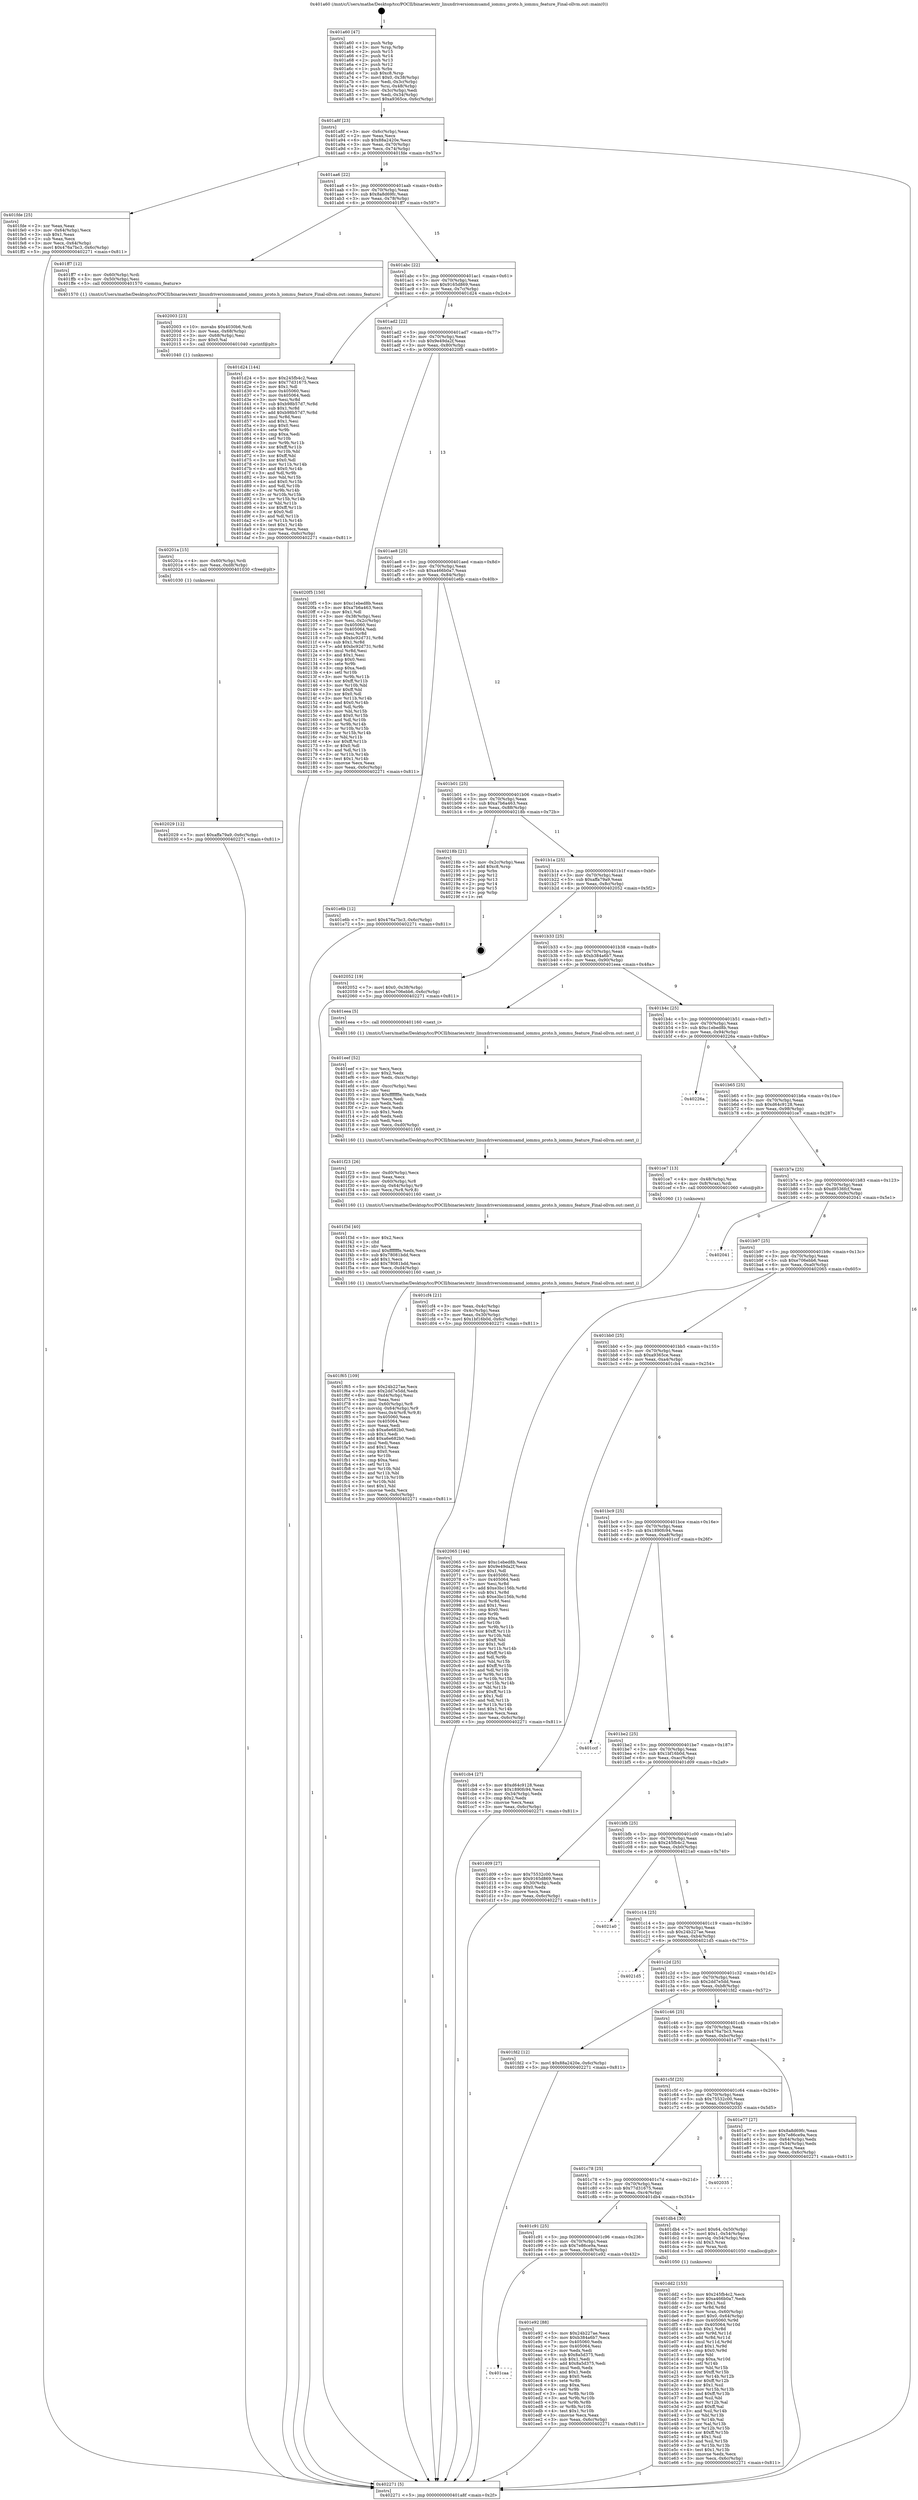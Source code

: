 digraph "0x401a60" {
  label = "0x401a60 (/mnt/c/Users/mathe/Desktop/tcc/POCII/binaries/extr_linuxdriversiommuamd_iommu_proto.h_iommu_feature_Final-ollvm.out::main(0))"
  labelloc = "t"
  node[shape=record]

  Entry [label="",width=0.3,height=0.3,shape=circle,fillcolor=black,style=filled]
  "0x401a8f" [label="{
     0x401a8f [23]\l
     | [instrs]\l
     &nbsp;&nbsp;0x401a8f \<+3\>: mov -0x6c(%rbp),%eax\l
     &nbsp;&nbsp;0x401a92 \<+2\>: mov %eax,%ecx\l
     &nbsp;&nbsp;0x401a94 \<+6\>: sub $0x88a2420e,%ecx\l
     &nbsp;&nbsp;0x401a9a \<+3\>: mov %eax,-0x70(%rbp)\l
     &nbsp;&nbsp;0x401a9d \<+3\>: mov %ecx,-0x74(%rbp)\l
     &nbsp;&nbsp;0x401aa0 \<+6\>: je 0000000000401fde \<main+0x57e\>\l
  }"]
  "0x401fde" [label="{
     0x401fde [25]\l
     | [instrs]\l
     &nbsp;&nbsp;0x401fde \<+2\>: xor %eax,%eax\l
     &nbsp;&nbsp;0x401fe0 \<+3\>: mov -0x64(%rbp),%ecx\l
     &nbsp;&nbsp;0x401fe3 \<+3\>: sub $0x1,%eax\l
     &nbsp;&nbsp;0x401fe6 \<+2\>: sub %eax,%ecx\l
     &nbsp;&nbsp;0x401fe8 \<+3\>: mov %ecx,-0x64(%rbp)\l
     &nbsp;&nbsp;0x401feb \<+7\>: movl $0x476a7bc3,-0x6c(%rbp)\l
     &nbsp;&nbsp;0x401ff2 \<+5\>: jmp 0000000000402271 \<main+0x811\>\l
  }"]
  "0x401aa6" [label="{
     0x401aa6 [22]\l
     | [instrs]\l
     &nbsp;&nbsp;0x401aa6 \<+5\>: jmp 0000000000401aab \<main+0x4b\>\l
     &nbsp;&nbsp;0x401aab \<+3\>: mov -0x70(%rbp),%eax\l
     &nbsp;&nbsp;0x401aae \<+5\>: sub $0x8a8d69fc,%eax\l
     &nbsp;&nbsp;0x401ab3 \<+3\>: mov %eax,-0x78(%rbp)\l
     &nbsp;&nbsp;0x401ab6 \<+6\>: je 0000000000401ff7 \<main+0x597\>\l
  }"]
  Exit [label="",width=0.3,height=0.3,shape=circle,fillcolor=black,style=filled,peripheries=2]
  "0x401ff7" [label="{
     0x401ff7 [12]\l
     | [instrs]\l
     &nbsp;&nbsp;0x401ff7 \<+4\>: mov -0x60(%rbp),%rdi\l
     &nbsp;&nbsp;0x401ffb \<+3\>: mov -0x50(%rbp),%esi\l
     &nbsp;&nbsp;0x401ffe \<+5\>: call 0000000000401570 \<iommu_feature\>\l
     | [calls]\l
     &nbsp;&nbsp;0x401570 \{1\} (/mnt/c/Users/mathe/Desktop/tcc/POCII/binaries/extr_linuxdriversiommuamd_iommu_proto.h_iommu_feature_Final-ollvm.out::iommu_feature)\l
  }"]
  "0x401abc" [label="{
     0x401abc [22]\l
     | [instrs]\l
     &nbsp;&nbsp;0x401abc \<+5\>: jmp 0000000000401ac1 \<main+0x61\>\l
     &nbsp;&nbsp;0x401ac1 \<+3\>: mov -0x70(%rbp),%eax\l
     &nbsp;&nbsp;0x401ac4 \<+5\>: sub $0x9165d869,%eax\l
     &nbsp;&nbsp;0x401ac9 \<+3\>: mov %eax,-0x7c(%rbp)\l
     &nbsp;&nbsp;0x401acc \<+6\>: je 0000000000401d24 \<main+0x2c4\>\l
  }"]
  "0x402029" [label="{
     0x402029 [12]\l
     | [instrs]\l
     &nbsp;&nbsp;0x402029 \<+7\>: movl $0xaffa79a9,-0x6c(%rbp)\l
     &nbsp;&nbsp;0x402030 \<+5\>: jmp 0000000000402271 \<main+0x811\>\l
  }"]
  "0x401d24" [label="{
     0x401d24 [144]\l
     | [instrs]\l
     &nbsp;&nbsp;0x401d24 \<+5\>: mov $0x245fb4c2,%eax\l
     &nbsp;&nbsp;0x401d29 \<+5\>: mov $0x77d31675,%ecx\l
     &nbsp;&nbsp;0x401d2e \<+2\>: mov $0x1,%dl\l
     &nbsp;&nbsp;0x401d30 \<+7\>: mov 0x405060,%esi\l
     &nbsp;&nbsp;0x401d37 \<+7\>: mov 0x405064,%edi\l
     &nbsp;&nbsp;0x401d3e \<+3\>: mov %esi,%r8d\l
     &nbsp;&nbsp;0x401d41 \<+7\>: sub $0xb98b57d7,%r8d\l
     &nbsp;&nbsp;0x401d48 \<+4\>: sub $0x1,%r8d\l
     &nbsp;&nbsp;0x401d4c \<+7\>: add $0xb98b57d7,%r8d\l
     &nbsp;&nbsp;0x401d53 \<+4\>: imul %r8d,%esi\l
     &nbsp;&nbsp;0x401d57 \<+3\>: and $0x1,%esi\l
     &nbsp;&nbsp;0x401d5a \<+3\>: cmp $0x0,%esi\l
     &nbsp;&nbsp;0x401d5d \<+4\>: sete %r9b\l
     &nbsp;&nbsp;0x401d61 \<+3\>: cmp $0xa,%edi\l
     &nbsp;&nbsp;0x401d64 \<+4\>: setl %r10b\l
     &nbsp;&nbsp;0x401d68 \<+3\>: mov %r9b,%r11b\l
     &nbsp;&nbsp;0x401d6b \<+4\>: xor $0xff,%r11b\l
     &nbsp;&nbsp;0x401d6f \<+3\>: mov %r10b,%bl\l
     &nbsp;&nbsp;0x401d72 \<+3\>: xor $0xff,%bl\l
     &nbsp;&nbsp;0x401d75 \<+3\>: xor $0x0,%dl\l
     &nbsp;&nbsp;0x401d78 \<+3\>: mov %r11b,%r14b\l
     &nbsp;&nbsp;0x401d7b \<+4\>: and $0x0,%r14b\l
     &nbsp;&nbsp;0x401d7f \<+3\>: and %dl,%r9b\l
     &nbsp;&nbsp;0x401d82 \<+3\>: mov %bl,%r15b\l
     &nbsp;&nbsp;0x401d85 \<+4\>: and $0x0,%r15b\l
     &nbsp;&nbsp;0x401d89 \<+3\>: and %dl,%r10b\l
     &nbsp;&nbsp;0x401d8c \<+3\>: or %r9b,%r14b\l
     &nbsp;&nbsp;0x401d8f \<+3\>: or %r10b,%r15b\l
     &nbsp;&nbsp;0x401d92 \<+3\>: xor %r15b,%r14b\l
     &nbsp;&nbsp;0x401d95 \<+3\>: or %bl,%r11b\l
     &nbsp;&nbsp;0x401d98 \<+4\>: xor $0xff,%r11b\l
     &nbsp;&nbsp;0x401d9c \<+3\>: or $0x0,%dl\l
     &nbsp;&nbsp;0x401d9f \<+3\>: and %dl,%r11b\l
     &nbsp;&nbsp;0x401da2 \<+3\>: or %r11b,%r14b\l
     &nbsp;&nbsp;0x401da5 \<+4\>: test $0x1,%r14b\l
     &nbsp;&nbsp;0x401da9 \<+3\>: cmovne %ecx,%eax\l
     &nbsp;&nbsp;0x401dac \<+3\>: mov %eax,-0x6c(%rbp)\l
     &nbsp;&nbsp;0x401daf \<+5\>: jmp 0000000000402271 \<main+0x811\>\l
  }"]
  "0x401ad2" [label="{
     0x401ad2 [22]\l
     | [instrs]\l
     &nbsp;&nbsp;0x401ad2 \<+5\>: jmp 0000000000401ad7 \<main+0x77\>\l
     &nbsp;&nbsp;0x401ad7 \<+3\>: mov -0x70(%rbp),%eax\l
     &nbsp;&nbsp;0x401ada \<+5\>: sub $0x9e49da2f,%eax\l
     &nbsp;&nbsp;0x401adf \<+3\>: mov %eax,-0x80(%rbp)\l
     &nbsp;&nbsp;0x401ae2 \<+6\>: je 00000000004020f5 \<main+0x695\>\l
  }"]
  "0x40201a" [label="{
     0x40201a [15]\l
     | [instrs]\l
     &nbsp;&nbsp;0x40201a \<+4\>: mov -0x60(%rbp),%rdi\l
     &nbsp;&nbsp;0x40201e \<+6\>: mov %eax,-0xd8(%rbp)\l
     &nbsp;&nbsp;0x402024 \<+5\>: call 0000000000401030 \<free@plt\>\l
     | [calls]\l
     &nbsp;&nbsp;0x401030 \{1\} (unknown)\l
  }"]
  "0x4020f5" [label="{
     0x4020f5 [150]\l
     | [instrs]\l
     &nbsp;&nbsp;0x4020f5 \<+5\>: mov $0xc1ebed8b,%eax\l
     &nbsp;&nbsp;0x4020fa \<+5\>: mov $0xa7b6a463,%ecx\l
     &nbsp;&nbsp;0x4020ff \<+2\>: mov $0x1,%dl\l
     &nbsp;&nbsp;0x402101 \<+3\>: mov -0x38(%rbp),%esi\l
     &nbsp;&nbsp;0x402104 \<+3\>: mov %esi,-0x2c(%rbp)\l
     &nbsp;&nbsp;0x402107 \<+7\>: mov 0x405060,%esi\l
     &nbsp;&nbsp;0x40210e \<+7\>: mov 0x405064,%edi\l
     &nbsp;&nbsp;0x402115 \<+3\>: mov %esi,%r8d\l
     &nbsp;&nbsp;0x402118 \<+7\>: sub $0xbc92d731,%r8d\l
     &nbsp;&nbsp;0x40211f \<+4\>: sub $0x1,%r8d\l
     &nbsp;&nbsp;0x402123 \<+7\>: add $0xbc92d731,%r8d\l
     &nbsp;&nbsp;0x40212a \<+4\>: imul %r8d,%esi\l
     &nbsp;&nbsp;0x40212e \<+3\>: and $0x1,%esi\l
     &nbsp;&nbsp;0x402131 \<+3\>: cmp $0x0,%esi\l
     &nbsp;&nbsp;0x402134 \<+4\>: sete %r9b\l
     &nbsp;&nbsp;0x402138 \<+3\>: cmp $0xa,%edi\l
     &nbsp;&nbsp;0x40213b \<+4\>: setl %r10b\l
     &nbsp;&nbsp;0x40213f \<+3\>: mov %r9b,%r11b\l
     &nbsp;&nbsp;0x402142 \<+4\>: xor $0xff,%r11b\l
     &nbsp;&nbsp;0x402146 \<+3\>: mov %r10b,%bl\l
     &nbsp;&nbsp;0x402149 \<+3\>: xor $0xff,%bl\l
     &nbsp;&nbsp;0x40214c \<+3\>: xor $0x0,%dl\l
     &nbsp;&nbsp;0x40214f \<+3\>: mov %r11b,%r14b\l
     &nbsp;&nbsp;0x402152 \<+4\>: and $0x0,%r14b\l
     &nbsp;&nbsp;0x402156 \<+3\>: and %dl,%r9b\l
     &nbsp;&nbsp;0x402159 \<+3\>: mov %bl,%r15b\l
     &nbsp;&nbsp;0x40215c \<+4\>: and $0x0,%r15b\l
     &nbsp;&nbsp;0x402160 \<+3\>: and %dl,%r10b\l
     &nbsp;&nbsp;0x402163 \<+3\>: or %r9b,%r14b\l
     &nbsp;&nbsp;0x402166 \<+3\>: or %r10b,%r15b\l
     &nbsp;&nbsp;0x402169 \<+3\>: xor %r15b,%r14b\l
     &nbsp;&nbsp;0x40216c \<+3\>: or %bl,%r11b\l
     &nbsp;&nbsp;0x40216f \<+4\>: xor $0xff,%r11b\l
     &nbsp;&nbsp;0x402173 \<+3\>: or $0x0,%dl\l
     &nbsp;&nbsp;0x402176 \<+3\>: and %dl,%r11b\l
     &nbsp;&nbsp;0x402179 \<+3\>: or %r11b,%r14b\l
     &nbsp;&nbsp;0x40217c \<+4\>: test $0x1,%r14b\l
     &nbsp;&nbsp;0x402180 \<+3\>: cmovne %ecx,%eax\l
     &nbsp;&nbsp;0x402183 \<+3\>: mov %eax,-0x6c(%rbp)\l
     &nbsp;&nbsp;0x402186 \<+5\>: jmp 0000000000402271 \<main+0x811\>\l
  }"]
  "0x401ae8" [label="{
     0x401ae8 [25]\l
     | [instrs]\l
     &nbsp;&nbsp;0x401ae8 \<+5\>: jmp 0000000000401aed \<main+0x8d\>\l
     &nbsp;&nbsp;0x401aed \<+3\>: mov -0x70(%rbp),%eax\l
     &nbsp;&nbsp;0x401af0 \<+5\>: sub $0xa466b0a7,%eax\l
     &nbsp;&nbsp;0x401af5 \<+6\>: mov %eax,-0x84(%rbp)\l
     &nbsp;&nbsp;0x401afb \<+6\>: je 0000000000401e6b \<main+0x40b\>\l
  }"]
  "0x402003" [label="{
     0x402003 [23]\l
     | [instrs]\l
     &nbsp;&nbsp;0x402003 \<+10\>: movabs $0x4030b6,%rdi\l
     &nbsp;&nbsp;0x40200d \<+3\>: mov %eax,-0x68(%rbp)\l
     &nbsp;&nbsp;0x402010 \<+3\>: mov -0x68(%rbp),%esi\l
     &nbsp;&nbsp;0x402013 \<+2\>: mov $0x0,%al\l
     &nbsp;&nbsp;0x402015 \<+5\>: call 0000000000401040 \<printf@plt\>\l
     | [calls]\l
     &nbsp;&nbsp;0x401040 \{1\} (unknown)\l
  }"]
  "0x401e6b" [label="{
     0x401e6b [12]\l
     | [instrs]\l
     &nbsp;&nbsp;0x401e6b \<+7\>: movl $0x476a7bc3,-0x6c(%rbp)\l
     &nbsp;&nbsp;0x401e72 \<+5\>: jmp 0000000000402271 \<main+0x811\>\l
  }"]
  "0x401b01" [label="{
     0x401b01 [25]\l
     | [instrs]\l
     &nbsp;&nbsp;0x401b01 \<+5\>: jmp 0000000000401b06 \<main+0xa6\>\l
     &nbsp;&nbsp;0x401b06 \<+3\>: mov -0x70(%rbp),%eax\l
     &nbsp;&nbsp;0x401b09 \<+5\>: sub $0xa7b6a463,%eax\l
     &nbsp;&nbsp;0x401b0e \<+6\>: mov %eax,-0x88(%rbp)\l
     &nbsp;&nbsp;0x401b14 \<+6\>: je 000000000040218b \<main+0x72b\>\l
  }"]
  "0x401f65" [label="{
     0x401f65 [109]\l
     | [instrs]\l
     &nbsp;&nbsp;0x401f65 \<+5\>: mov $0x24b227ae,%ecx\l
     &nbsp;&nbsp;0x401f6a \<+5\>: mov $0x2dd7e5dd,%edx\l
     &nbsp;&nbsp;0x401f6f \<+6\>: mov -0xd4(%rbp),%esi\l
     &nbsp;&nbsp;0x401f75 \<+3\>: imul %eax,%esi\l
     &nbsp;&nbsp;0x401f78 \<+4\>: mov -0x60(%rbp),%r8\l
     &nbsp;&nbsp;0x401f7c \<+4\>: movslq -0x64(%rbp),%r9\l
     &nbsp;&nbsp;0x401f80 \<+5\>: mov %esi,0x4(%r8,%r9,8)\l
     &nbsp;&nbsp;0x401f85 \<+7\>: mov 0x405060,%eax\l
     &nbsp;&nbsp;0x401f8c \<+7\>: mov 0x405064,%esi\l
     &nbsp;&nbsp;0x401f93 \<+2\>: mov %eax,%edi\l
     &nbsp;&nbsp;0x401f95 \<+6\>: sub $0xa6e682b0,%edi\l
     &nbsp;&nbsp;0x401f9b \<+3\>: sub $0x1,%edi\l
     &nbsp;&nbsp;0x401f9e \<+6\>: add $0xa6e682b0,%edi\l
     &nbsp;&nbsp;0x401fa4 \<+3\>: imul %edi,%eax\l
     &nbsp;&nbsp;0x401fa7 \<+3\>: and $0x1,%eax\l
     &nbsp;&nbsp;0x401faa \<+3\>: cmp $0x0,%eax\l
     &nbsp;&nbsp;0x401fad \<+4\>: sete %r10b\l
     &nbsp;&nbsp;0x401fb1 \<+3\>: cmp $0xa,%esi\l
     &nbsp;&nbsp;0x401fb4 \<+4\>: setl %r11b\l
     &nbsp;&nbsp;0x401fb8 \<+3\>: mov %r10b,%bl\l
     &nbsp;&nbsp;0x401fbb \<+3\>: and %r11b,%bl\l
     &nbsp;&nbsp;0x401fbe \<+3\>: xor %r11b,%r10b\l
     &nbsp;&nbsp;0x401fc1 \<+3\>: or %r10b,%bl\l
     &nbsp;&nbsp;0x401fc4 \<+3\>: test $0x1,%bl\l
     &nbsp;&nbsp;0x401fc7 \<+3\>: cmovne %edx,%ecx\l
     &nbsp;&nbsp;0x401fca \<+3\>: mov %ecx,-0x6c(%rbp)\l
     &nbsp;&nbsp;0x401fcd \<+5\>: jmp 0000000000402271 \<main+0x811\>\l
  }"]
  "0x40218b" [label="{
     0x40218b [21]\l
     | [instrs]\l
     &nbsp;&nbsp;0x40218b \<+3\>: mov -0x2c(%rbp),%eax\l
     &nbsp;&nbsp;0x40218e \<+7\>: add $0xc8,%rsp\l
     &nbsp;&nbsp;0x402195 \<+1\>: pop %rbx\l
     &nbsp;&nbsp;0x402196 \<+2\>: pop %r12\l
     &nbsp;&nbsp;0x402198 \<+2\>: pop %r13\l
     &nbsp;&nbsp;0x40219a \<+2\>: pop %r14\l
     &nbsp;&nbsp;0x40219c \<+2\>: pop %r15\l
     &nbsp;&nbsp;0x40219e \<+1\>: pop %rbp\l
     &nbsp;&nbsp;0x40219f \<+1\>: ret\l
  }"]
  "0x401b1a" [label="{
     0x401b1a [25]\l
     | [instrs]\l
     &nbsp;&nbsp;0x401b1a \<+5\>: jmp 0000000000401b1f \<main+0xbf\>\l
     &nbsp;&nbsp;0x401b1f \<+3\>: mov -0x70(%rbp),%eax\l
     &nbsp;&nbsp;0x401b22 \<+5\>: sub $0xaffa79a9,%eax\l
     &nbsp;&nbsp;0x401b27 \<+6\>: mov %eax,-0x8c(%rbp)\l
     &nbsp;&nbsp;0x401b2d \<+6\>: je 0000000000402052 \<main+0x5f2\>\l
  }"]
  "0x401f3d" [label="{
     0x401f3d [40]\l
     | [instrs]\l
     &nbsp;&nbsp;0x401f3d \<+5\>: mov $0x2,%ecx\l
     &nbsp;&nbsp;0x401f42 \<+1\>: cltd\l
     &nbsp;&nbsp;0x401f43 \<+2\>: idiv %ecx\l
     &nbsp;&nbsp;0x401f45 \<+6\>: imul $0xfffffffe,%edx,%ecx\l
     &nbsp;&nbsp;0x401f4b \<+6\>: sub $0x78081bdd,%ecx\l
     &nbsp;&nbsp;0x401f51 \<+3\>: add $0x1,%ecx\l
     &nbsp;&nbsp;0x401f54 \<+6\>: add $0x78081bdd,%ecx\l
     &nbsp;&nbsp;0x401f5a \<+6\>: mov %ecx,-0xd4(%rbp)\l
     &nbsp;&nbsp;0x401f60 \<+5\>: call 0000000000401160 \<next_i\>\l
     | [calls]\l
     &nbsp;&nbsp;0x401160 \{1\} (/mnt/c/Users/mathe/Desktop/tcc/POCII/binaries/extr_linuxdriversiommuamd_iommu_proto.h_iommu_feature_Final-ollvm.out::next_i)\l
  }"]
  "0x402052" [label="{
     0x402052 [19]\l
     | [instrs]\l
     &nbsp;&nbsp;0x402052 \<+7\>: movl $0x0,-0x38(%rbp)\l
     &nbsp;&nbsp;0x402059 \<+7\>: movl $0xe706ebb6,-0x6c(%rbp)\l
     &nbsp;&nbsp;0x402060 \<+5\>: jmp 0000000000402271 \<main+0x811\>\l
  }"]
  "0x401b33" [label="{
     0x401b33 [25]\l
     | [instrs]\l
     &nbsp;&nbsp;0x401b33 \<+5\>: jmp 0000000000401b38 \<main+0xd8\>\l
     &nbsp;&nbsp;0x401b38 \<+3\>: mov -0x70(%rbp),%eax\l
     &nbsp;&nbsp;0x401b3b \<+5\>: sub $0xb384a6b7,%eax\l
     &nbsp;&nbsp;0x401b40 \<+6\>: mov %eax,-0x90(%rbp)\l
     &nbsp;&nbsp;0x401b46 \<+6\>: je 0000000000401eea \<main+0x48a\>\l
  }"]
  "0x401f23" [label="{
     0x401f23 [26]\l
     | [instrs]\l
     &nbsp;&nbsp;0x401f23 \<+6\>: mov -0xd0(%rbp),%ecx\l
     &nbsp;&nbsp;0x401f29 \<+3\>: imul %eax,%ecx\l
     &nbsp;&nbsp;0x401f2c \<+4\>: mov -0x60(%rbp),%r8\l
     &nbsp;&nbsp;0x401f30 \<+4\>: movslq -0x64(%rbp),%r9\l
     &nbsp;&nbsp;0x401f34 \<+4\>: mov %ecx,(%r8,%r9,8)\l
     &nbsp;&nbsp;0x401f38 \<+5\>: call 0000000000401160 \<next_i\>\l
     | [calls]\l
     &nbsp;&nbsp;0x401160 \{1\} (/mnt/c/Users/mathe/Desktop/tcc/POCII/binaries/extr_linuxdriversiommuamd_iommu_proto.h_iommu_feature_Final-ollvm.out::next_i)\l
  }"]
  "0x401eea" [label="{
     0x401eea [5]\l
     | [instrs]\l
     &nbsp;&nbsp;0x401eea \<+5\>: call 0000000000401160 \<next_i\>\l
     | [calls]\l
     &nbsp;&nbsp;0x401160 \{1\} (/mnt/c/Users/mathe/Desktop/tcc/POCII/binaries/extr_linuxdriversiommuamd_iommu_proto.h_iommu_feature_Final-ollvm.out::next_i)\l
  }"]
  "0x401b4c" [label="{
     0x401b4c [25]\l
     | [instrs]\l
     &nbsp;&nbsp;0x401b4c \<+5\>: jmp 0000000000401b51 \<main+0xf1\>\l
     &nbsp;&nbsp;0x401b51 \<+3\>: mov -0x70(%rbp),%eax\l
     &nbsp;&nbsp;0x401b54 \<+5\>: sub $0xc1ebed8b,%eax\l
     &nbsp;&nbsp;0x401b59 \<+6\>: mov %eax,-0x94(%rbp)\l
     &nbsp;&nbsp;0x401b5f \<+6\>: je 000000000040226a \<main+0x80a\>\l
  }"]
  "0x401eef" [label="{
     0x401eef [52]\l
     | [instrs]\l
     &nbsp;&nbsp;0x401eef \<+2\>: xor %ecx,%ecx\l
     &nbsp;&nbsp;0x401ef1 \<+5\>: mov $0x2,%edx\l
     &nbsp;&nbsp;0x401ef6 \<+6\>: mov %edx,-0xcc(%rbp)\l
     &nbsp;&nbsp;0x401efc \<+1\>: cltd\l
     &nbsp;&nbsp;0x401efd \<+6\>: mov -0xcc(%rbp),%esi\l
     &nbsp;&nbsp;0x401f03 \<+2\>: idiv %esi\l
     &nbsp;&nbsp;0x401f05 \<+6\>: imul $0xfffffffe,%edx,%edx\l
     &nbsp;&nbsp;0x401f0b \<+2\>: mov %ecx,%edi\l
     &nbsp;&nbsp;0x401f0d \<+2\>: sub %edx,%edi\l
     &nbsp;&nbsp;0x401f0f \<+2\>: mov %ecx,%edx\l
     &nbsp;&nbsp;0x401f11 \<+3\>: sub $0x1,%edx\l
     &nbsp;&nbsp;0x401f14 \<+2\>: add %edx,%edi\l
     &nbsp;&nbsp;0x401f16 \<+2\>: sub %edi,%ecx\l
     &nbsp;&nbsp;0x401f18 \<+6\>: mov %ecx,-0xd0(%rbp)\l
     &nbsp;&nbsp;0x401f1e \<+5\>: call 0000000000401160 \<next_i\>\l
     | [calls]\l
     &nbsp;&nbsp;0x401160 \{1\} (/mnt/c/Users/mathe/Desktop/tcc/POCII/binaries/extr_linuxdriversiommuamd_iommu_proto.h_iommu_feature_Final-ollvm.out::next_i)\l
  }"]
  "0x40226a" [label="{
     0x40226a\l
  }", style=dashed]
  "0x401b65" [label="{
     0x401b65 [25]\l
     | [instrs]\l
     &nbsp;&nbsp;0x401b65 \<+5\>: jmp 0000000000401b6a \<main+0x10a\>\l
     &nbsp;&nbsp;0x401b6a \<+3\>: mov -0x70(%rbp),%eax\l
     &nbsp;&nbsp;0x401b6d \<+5\>: sub $0xd64c9128,%eax\l
     &nbsp;&nbsp;0x401b72 \<+6\>: mov %eax,-0x98(%rbp)\l
     &nbsp;&nbsp;0x401b78 \<+6\>: je 0000000000401ce7 \<main+0x287\>\l
  }"]
  "0x401caa" [label="{
     0x401caa\l
  }", style=dashed]
  "0x401ce7" [label="{
     0x401ce7 [13]\l
     | [instrs]\l
     &nbsp;&nbsp;0x401ce7 \<+4\>: mov -0x48(%rbp),%rax\l
     &nbsp;&nbsp;0x401ceb \<+4\>: mov 0x8(%rax),%rdi\l
     &nbsp;&nbsp;0x401cef \<+5\>: call 0000000000401060 \<atoi@plt\>\l
     | [calls]\l
     &nbsp;&nbsp;0x401060 \{1\} (unknown)\l
  }"]
  "0x401b7e" [label="{
     0x401b7e [25]\l
     | [instrs]\l
     &nbsp;&nbsp;0x401b7e \<+5\>: jmp 0000000000401b83 \<main+0x123\>\l
     &nbsp;&nbsp;0x401b83 \<+3\>: mov -0x70(%rbp),%eax\l
     &nbsp;&nbsp;0x401b86 \<+5\>: sub $0xd9536fcf,%eax\l
     &nbsp;&nbsp;0x401b8b \<+6\>: mov %eax,-0x9c(%rbp)\l
     &nbsp;&nbsp;0x401b91 \<+6\>: je 0000000000402041 \<main+0x5e1\>\l
  }"]
  "0x401e92" [label="{
     0x401e92 [88]\l
     | [instrs]\l
     &nbsp;&nbsp;0x401e92 \<+5\>: mov $0x24b227ae,%eax\l
     &nbsp;&nbsp;0x401e97 \<+5\>: mov $0xb384a6b7,%ecx\l
     &nbsp;&nbsp;0x401e9c \<+7\>: mov 0x405060,%edx\l
     &nbsp;&nbsp;0x401ea3 \<+7\>: mov 0x405064,%esi\l
     &nbsp;&nbsp;0x401eaa \<+2\>: mov %edx,%edi\l
     &nbsp;&nbsp;0x401eac \<+6\>: sub $0x8a5d375,%edi\l
     &nbsp;&nbsp;0x401eb2 \<+3\>: sub $0x1,%edi\l
     &nbsp;&nbsp;0x401eb5 \<+6\>: add $0x8a5d375,%edi\l
     &nbsp;&nbsp;0x401ebb \<+3\>: imul %edi,%edx\l
     &nbsp;&nbsp;0x401ebe \<+3\>: and $0x1,%edx\l
     &nbsp;&nbsp;0x401ec1 \<+3\>: cmp $0x0,%edx\l
     &nbsp;&nbsp;0x401ec4 \<+4\>: sete %r8b\l
     &nbsp;&nbsp;0x401ec8 \<+3\>: cmp $0xa,%esi\l
     &nbsp;&nbsp;0x401ecb \<+4\>: setl %r9b\l
     &nbsp;&nbsp;0x401ecf \<+3\>: mov %r8b,%r10b\l
     &nbsp;&nbsp;0x401ed2 \<+3\>: and %r9b,%r10b\l
     &nbsp;&nbsp;0x401ed5 \<+3\>: xor %r9b,%r8b\l
     &nbsp;&nbsp;0x401ed8 \<+3\>: or %r8b,%r10b\l
     &nbsp;&nbsp;0x401edb \<+4\>: test $0x1,%r10b\l
     &nbsp;&nbsp;0x401edf \<+3\>: cmovne %ecx,%eax\l
     &nbsp;&nbsp;0x401ee2 \<+3\>: mov %eax,-0x6c(%rbp)\l
     &nbsp;&nbsp;0x401ee5 \<+5\>: jmp 0000000000402271 \<main+0x811\>\l
  }"]
  "0x402041" [label="{
     0x402041\l
  }", style=dashed]
  "0x401b97" [label="{
     0x401b97 [25]\l
     | [instrs]\l
     &nbsp;&nbsp;0x401b97 \<+5\>: jmp 0000000000401b9c \<main+0x13c\>\l
     &nbsp;&nbsp;0x401b9c \<+3\>: mov -0x70(%rbp),%eax\l
     &nbsp;&nbsp;0x401b9f \<+5\>: sub $0xe706ebb6,%eax\l
     &nbsp;&nbsp;0x401ba4 \<+6\>: mov %eax,-0xa0(%rbp)\l
     &nbsp;&nbsp;0x401baa \<+6\>: je 0000000000402065 \<main+0x605\>\l
  }"]
  "0x401dd2" [label="{
     0x401dd2 [153]\l
     | [instrs]\l
     &nbsp;&nbsp;0x401dd2 \<+5\>: mov $0x245fb4c2,%ecx\l
     &nbsp;&nbsp;0x401dd7 \<+5\>: mov $0xa466b0a7,%edx\l
     &nbsp;&nbsp;0x401ddc \<+3\>: mov $0x1,%sil\l
     &nbsp;&nbsp;0x401ddf \<+3\>: xor %r8d,%r8d\l
     &nbsp;&nbsp;0x401de2 \<+4\>: mov %rax,-0x60(%rbp)\l
     &nbsp;&nbsp;0x401de6 \<+7\>: movl $0x0,-0x64(%rbp)\l
     &nbsp;&nbsp;0x401ded \<+8\>: mov 0x405060,%r9d\l
     &nbsp;&nbsp;0x401df5 \<+8\>: mov 0x405064,%r10d\l
     &nbsp;&nbsp;0x401dfd \<+4\>: sub $0x1,%r8d\l
     &nbsp;&nbsp;0x401e01 \<+3\>: mov %r9d,%r11d\l
     &nbsp;&nbsp;0x401e04 \<+3\>: add %r8d,%r11d\l
     &nbsp;&nbsp;0x401e07 \<+4\>: imul %r11d,%r9d\l
     &nbsp;&nbsp;0x401e0b \<+4\>: and $0x1,%r9d\l
     &nbsp;&nbsp;0x401e0f \<+4\>: cmp $0x0,%r9d\l
     &nbsp;&nbsp;0x401e13 \<+3\>: sete %bl\l
     &nbsp;&nbsp;0x401e16 \<+4\>: cmp $0xa,%r10d\l
     &nbsp;&nbsp;0x401e1a \<+4\>: setl %r14b\l
     &nbsp;&nbsp;0x401e1e \<+3\>: mov %bl,%r15b\l
     &nbsp;&nbsp;0x401e21 \<+4\>: xor $0xff,%r15b\l
     &nbsp;&nbsp;0x401e25 \<+3\>: mov %r14b,%r12b\l
     &nbsp;&nbsp;0x401e28 \<+4\>: xor $0xff,%r12b\l
     &nbsp;&nbsp;0x401e2c \<+4\>: xor $0x1,%sil\l
     &nbsp;&nbsp;0x401e30 \<+3\>: mov %r15b,%r13b\l
     &nbsp;&nbsp;0x401e33 \<+4\>: and $0xff,%r13b\l
     &nbsp;&nbsp;0x401e37 \<+3\>: and %sil,%bl\l
     &nbsp;&nbsp;0x401e3a \<+3\>: mov %r12b,%al\l
     &nbsp;&nbsp;0x401e3d \<+2\>: and $0xff,%al\l
     &nbsp;&nbsp;0x401e3f \<+3\>: and %sil,%r14b\l
     &nbsp;&nbsp;0x401e42 \<+3\>: or %bl,%r13b\l
     &nbsp;&nbsp;0x401e45 \<+3\>: or %r14b,%al\l
     &nbsp;&nbsp;0x401e48 \<+3\>: xor %al,%r13b\l
     &nbsp;&nbsp;0x401e4b \<+3\>: or %r12b,%r15b\l
     &nbsp;&nbsp;0x401e4e \<+4\>: xor $0xff,%r15b\l
     &nbsp;&nbsp;0x401e52 \<+4\>: or $0x1,%sil\l
     &nbsp;&nbsp;0x401e56 \<+3\>: and %sil,%r15b\l
     &nbsp;&nbsp;0x401e59 \<+3\>: or %r15b,%r13b\l
     &nbsp;&nbsp;0x401e5c \<+4\>: test $0x1,%r13b\l
     &nbsp;&nbsp;0x401e60 \<+3\>: cmovne %edx,%ecx\l
     &nbsp;&nbsp;0x401e63 \<+3\>: mov %ecx,-0x6c(%rbp)\l
     &nbsp;&nbsp;0x401e66 \<+5\>: jmp 0000000000402271 \<main+0x811\>\l
  }"]
  "0x402065" [label="{
     0x402065 [144]\l
     | [instrs]\l
     &nbsp;&nbsp;0x402065 \<+5\>: mov $0xc1ebed8b,%eax\l
     &nbsp;&nbsp;0x40206a \<+5\>: mov $0x9e49da2f,%ecx\l
     &nbsp;&nbsp;0x40206f \<+2\>: mov $0x1,%dl\l
     &nbsp;&nbsp;0x402071 \<+7\>: mov 0x405060,%esi\l
     &nbsp;&nbsp;0x402078 \<+7\>: mov 0x405064,%edi\l
     &nbsp;&nbsp;0x40207f \<+3\>: mov %esi,%r8d\l
     &nbsp;&nbsp;0x402082 \<+7\>: add $0xe3bc156b,%r8d\l
     &nbsp;&nbsp;0x402089 \<+4\>: sub $0x1,%r8d\l
     &nbsp;&nbsp;0x40208d \<+7\>: sub $0xe3bc156b,%r8d\l
     &nbsp;&nbsp;0x402094 \<+4\>: imul %r8d,%esi\l
     &nbsp;&nbsp;0x402098 \<+3\>: and $0x1,%esi\l
     &nbsp;&nbsp;0x40209b \<+3\>: cmp $0x0,%esi\l
     &nbsp;&nbsp;0x40209e \<+4\>: sete %r9b\l
     &nbsp;&nbsp;0x4020a2 \<+3\>: cmp $0xa,%edi\l
     &nbsp;&nbsp;0x4020a5 \<+4\>: setl %r10b\l
     &nbsp;&nbsp;0x4020a9 \<+3\>: mov %r9b,%r11b\l
     &nbsp;&nbsp;0x4020ac \<+4\>: xor $0xff,%r11b\l
     &nbsp;&nbsp;0x4020b0 \<+3\>: mov %r10b,%bl\l
     &nbsp;&nbsp;0x4020b3 \<+3\>: xor $0xff,%bl\l
     &nbsp;&nbsp;0x4020b6 \<+3\>: xor $0x1,%dl\l
     &nbsp;&nbsp;0x4020b9 \<+3\>: mov %r11b,%r14b\l
     &nbsp;&nbsp;0x4020bc \<+4\>: and $0xff,%r14b\l
     &nbsp;&nbsp;0x4020c0 \<+3\>: and %dl,%r9b\l
     &nbsp;&nbsp;0x4020c3 \<+3\>: mov %bl,%r15b\l
     &nbsp;&nbsp;0x4020c6 \<+4\>: and $0xff,%r15b\l
     &nbsp;&nbsp;0x4020ca \<+3\>: and %dl,%r10b\l
     &nbsp;&nbsp;0x4020cd \<+3\>: or %r9b,%r14b\l
     &nbsp;&nbsp;0x4020d0 \<+3\>: or %r10b,%r15b\l
     &nbsp;&nbsp;0x4020d3 \<+3\>: xor %r15b,%r14b\l
     &nbsp;&nbsp;0x4020d6 \<+3\>: or %bl,%r11b\l
     &nbsp;&nbsp;0x4020d9 \<+4\>: xor $0xff,%r11b\l
     &nbsp;&nbsp;0x4020dd \<+3\>: or $0x1,%dl\l
     &nbsp;&nbsp;0x4020e0 \<+3\>: and %dl,%r11b\l
     &nbsp;&nbsp;0x4020e3 \<+3\>: or %r11b,%r14b\l
     &nbsp;&nbsp;0x4020e6 \<+4\>: test $0x1,%r14b\l
     &nbsp;&nbsp;0x4020ea \<+3\>: cmovne %ecx,%eax\l
     &nbsp;&nbsp;0x4020ed \<+3\>: mov %eax,-0x6c(%rbp)\l
     &nbsp;&nbsp;0x4020f0 \<+5\>: jmp 0000000000402271 \<main+0x811\>\l
  }"]
  "0x401bb0" [label="{
     0x401bb0 [25]\l
     | [instrs]\l
     &nbsp;&nbsp;0x401bb0 \<+5\>: jmp 0000000000401bb5 \<main+0x155\>\l
     &nbsp;&nbsp;0x401bb5 \<+3\>: mov -0x70(%rbp),%eax\l
     &nbsp;&nbsp;0x401bb8 \<+5\>: sub $0xa9365ce,%eax\l
     &nbsp;&nbsp;0x401bbd \<+6\>: mov %eax,-0xa4(%rbp)\l
     &nbsp;&nbsp;0x401bc3 \<+6\>: je 0000000000401cb4 \<main+0x254\>\l
  }"]
  "0x401c91" [label="{
     0x401c91 [25]\l
     | [instrs]\l
     &nbsp;&nbsp;0x401c91 \<+5\>: jmp 0000000000401c96 \<main+0x236\>\l
     &nbsp;&nbsp;0x401c96 \<+3\>: mov -0x70(%rbp),%eax\l
     &nbsp;&nbsp;0x401c99 \<+5\>: sub $0x7e86ce9a,%eax\l
     &nbsp;&nbsp;0x401c9e \<+6\>: mov %eax,-0xc8(%rbp)\l
     &nbsp;&nbsp;0x401ca4 \<+6\>: je 0000000000401e92 \<main+0x432\>\l
  }"]
  "0x401cb4" [label="{
     0x401cb4 [27]\l
     | [instrs]\l
     &nbsp;&nbsp;0x401cb4 \<+5\>: mov $0xd64c9128,%eax\l
     &nbsp;&nbsp;0x401cb9 \<+5\>: mov $0x1890fc94,%ecx\l
     &nbsp;&nbsp;0x401cbe \<+3\>: mov -0x34(%rbp),%edx\l
     &nbsp;&nbsp;0x401cc1 \<+3\>: cmp $0x2,%edx\l
     &nbsp;&nbsp;0x401cc4 \<+3\>: cmovne %ecx,%eax\l
     &nbsp;&nbsp;0x401cc7 \<+3\>: mov %eax,-0x6c(%rbp)\l
     &nbsp;&nbsp;0x401cca \<+5\>: jmp 0000000000402271 \<main+0x811\>\l
  }"]
  "0x401bc9" [label="{
     0x401bc9 [25]\l
     | [instrs]\l
     &nbsp;&nbsp;0x401bc9 \<+5\>: jmp 0000000000401bce \<main+0x16e\>\l
     &nbsp;&nbsp;0x401bce \<+3\>: mov -0x70(%rbp),%eax\l
     &nbsp;&nbsp;0x401bd1 \<+5\>: sub $0x1890fc94,%eax\l
     &nbsp;&nbsp;0x401bd6 \<+6\>: mov %eax,-0xa8(%rbp)\l
     &nbsp;&nbsp;0x401bdc \<+6\>: je 0000000000401ccf \<main+0x26f\>\l
  }"]
  "0x402271" [label="{
     0x402271 [5]\l
     | [instrs]\l
     &nbsp;&nbsp;0x402271 \<+5\>: jmp 0000000000401a8f \<main+0x2f\>\l
  }"]
  "0x401a60" [label="{
     0x401a60 [47]\l
     | [instrs]\l
     &nbsp;&nbsp;0x401a60 \<+1\>: push %rbp\l
     &nbsp;&nbsp;0x401a61 \<+3\>: mov %rsp,%rbp\l
     &nbsp;&nbsp;0x401a64 \<+2\>: push %r15\l
     &nbsp;&nbsp;0x401a66 \<+2\>: push %r14\l
     &nbsp;&nbsp;0x401a68 \<+2\>: push %r13\l
     &nbsp;&nbsp;0x401a6a \<+2\>: push %r12\l
     &nbsp;&nbsp;0x401a6c \<+1\>: push %rbx\l
     &nbsp;&nbsp;0x401a6d \<+7\>: sub $0xc8,%rsp\l
     &nbsp;&nbsp;0x401a74 \<+7\>: movl $0x0,-0x38(%rbp)\l
     &nbsp;&nbsp;0x401a7b \<+3\>: mov %edi,-0x3c(%rbp)\l
     &nbsp;&nbsp;0x401a7e \<+4\>: mov %rsi,-0x48(%rbp)\l
     &nbsp;&nbsp;0x401a82 \<+3\>: mov -0x3c(%rbp),%edi\l
     &nbsp;&nbsp;0x401a85 \<+3\>: mov %edi,-0x34(%rbp)\l
     &nbsp;&nbsp;0x401a88 \<+7\>: movl $0xa9365ce,-0x6c(%rbp)\l
  }"]
  "0x401cf4" [label="{
     0x401cf4 [21]\l
     | [instrs]\l
     &nbsp;&nbsp;0x401cf4 \<+3\>: mov %eax,-0x4c(%rbp)\l
     &nbsp;&nbsp;0x401cf7 \<+3\>: mov -0x4c(%rbp),%eax\l
     &nbsp;&nbsp;0x401cfa \<+3\>: mov %eax,-0x30(%rbp)\l
     &nbsp;&nbsp;0x401cfd \<+7\>: movl $0x1bf16b0d,-0x6c(%rbp)\l
     &nbsp;&nbsp;0x401d04 \<+5\>: jmp 0000000000402271 \<main+0x811\>\l
  }"]
  "0x401db4" [label="{
     0x401db4 [30]\l
     | [instrs]\l
     &nbsp;&nbsp;0x401db4 \<+7\>: movl $0x64,-0x50(%rbp)\l
     &nbsp;&nbsp;0x401dbb \<+7\>: movl $0x1,-0x54(%rbp)\l
     &nbsp;&nbsp;0x401dc2 \<+4\>: movslq -0x54(%rbp),%rax\l
     &nbsp;&nbsp;0x401dc6 \<+4\>: shl $0x3,%rax\l
     &nbsp;&nbsp;0x401dca \<+3\>: mov %rax,%rdi\l
     &nbsp;&nbsp;0x401dcd \<+5\>: call 0000000000401050 \<malloc@plt\>\l
     | [calls]\l
     &nbsp;&nbsp;0x401050 \{1\} (unknown)\l
  }"]
  "0x401ccf" [label="{
     0x401ccf\l
  }", style=dashed]
  "0x401be2" [label="{
     0x401be2 [25]\l
     | [instrs]\l
     &nbsp;&nbsp;0x401be2 \<+5\>: jmp 0000000000401be7 \<main+0x187\>\l
     &nbsp;&nbsp;0x401be7 \<+3\>: mov -0x70(%rbp),%eax\l
     &nbsp;&nbsp;0x401bea \<+5\>: sub $0x1bf16b0d,%eax\l
     &nbsp;&nbsp;0x401bef \<+6\>: mov %eax,-0xac(%rbp)\l
     &nbsp;&nbsp;0x401bf5 \<+6\>: je 0000000000401d09 \<main+0x2a9\>\l
  }"]
  "0x401c78" [label="{
     0x401c78 [25]\l
     | [instrs]\l
     &nbsp;&nbsp;0x401c78 \<+5\>: jmp 0000000000401c7d \<main+0x21d\>\l
     &nbsp;&nbsp;0x401c7d \<+3\>: mov -0x70(%rbp),%eax\l
     &nbsp;&nbsp;0x401c80 \<+5\>: sub $0x77d31675,%eax\l
     &nbsp;&nbsp;0x401c85 \<+6\>: mov %eax,-0xc4(%rbp)\l
     &nbsp;&nbsp;0x401c8b \<+6\>: je 0000000000401db4 \<main+0x354\>\l
  }"]
  "0x401d09" [label="{
     0x401d09 [27]\l
     | [instrs]\l
     &nbsp;&nbsp;0x401d09 \<+5\>: mov $0x75532c00,%eax\l
     &nbsp;&nbsp;0x401d0e \<+5\>: mov $0x9165d869,%ecx\l
     &nbsp;&nbsp;0x401d13 \<+3\>: mov -0x30(%rbp),%edx\l
     &nbsp;&nbsp;0x401d16 \<+3\>: cmp $0x0,%edx\l
     &nbsp;&nbsp;0x401d19 \<+3\>: cmove %ecx,%eax\l
     &nbsp;&nbsp;0x401d1c \<+3\>: mov %eax,-0x6c(%rbp)\l
     &nbsp;&nbsp;0x401d1f \<+5\>: jmp 0000000000402271 \<main+0x811\>\l
  }"]
  "0x401bfb" [label="{
     0x401bfb [25]\l
     | [instrs]\l
     &nbsp;&nbsp;0x401bfb \<+5\>: jmp 0000000000401c00 \<main+0x1a0\>\l
     &nbsp;&nbsp;0x401c00 \<+3\>: mov -0x70(%rbp),%eax\l
     &nbsp;&nbsp;0x401c03 \<+5\>: sub $0x245fb4c2,%eax\l
     &nbsp;&nbsp;0x401c08 \<+6\>: mov %eax,-0xb0(%rbp)\l
     &nbsp;&nbsp;0x401c0e \<+6\>: je 00000000004021a0 \<main+0x740\>\l
  }"]
  "0x402035" [label="{
     0x402035\l
  }", style=dashed]
  "0x4021a0" [label="{
     0x4021a0\l
  }", style=dashed]
  "0x401c14" [label="{
     0x401c14 [25]\l
     | [instrs]\l
     &nbsp;&nbsp;0x401c14 \<+5\>: jmp 0000000000401c19 \<main+0x1b9\>\l
     &nbsp;&nbsp;0x401c19 \<+3\>: mov -0x70(%rbp),%eax\l
     &nbsp;&nbsp;0x401c1c \<+5\>: sub $0x24b227ae,%eax\l
     &nbsp;&nbsp;0x401c21 \<+6\>: mov %eax,-0xb4(%rbp)\l
     &nbsp;&nbsp;0x401c27 \<+6\>: je 00000000004021d5 \<main+0x775\>\l
  }"]
  "0x401c5f" [label="{
     0x401c5f [25]\l
     | [instrs]\l
     &nbsp;&nbsp;0x401c5f \<+5\>: jmp 0000000000401c64 \<main+0x204\>\l
     &nbsp;&nbsp;0x401c64 \<+3\>: mov -0x70(%rbp),%eax\l
     &nbsp;&nbsp;0x401c67 \<+5\>: sub $0x75532c00,%eax\l
     &nbsp;&nbsp;0x401c6c \<+6\>: mov %eax,-0xc0(%rbp)\l
     &nbsp;&nbsp;0x401c72 \<+6\>: je 0000000000402035 \<main+0x5d5\>\l
  }"]
  "0x4021d5" [label="{
     0x4021d5\l
  }", style=dashed]
  "0x401c2d" [label="{
     0x401c2d [25]\l
     | [instrs]\l
     &nbsp;&nbsp;0x401c2d \<+5\>: jmp 0000000000401c32 \<main+0x1d2\>\l
     &nbsp;&nbsp;0x401c32 \<+3\>: mov -0x70(%rbp),%eax\l
     &nbsp;&nbsp;0x401c35 \<+5\>: sub $0x2dd7e5dd,%eax\l
     &nbsp;&nbsp;0x401c3a \<+6\>: mov %eax,-0xb8(%rbp)\l
     &nbsp;&nbsp;0x401c40 \<+6\>: je 0000000000401fd2 \<main+0x572\>\l
  }"]
  "0x401e77" [label="{
     0x401e77 [27]\l
     | [instrs]\l
     &nbsp;&nbsp;0x401e77 \<+5\>: mov $0x8a8d69fc,%eax\l
     &nbsp;&nbsp;0x401e7c \<+5\>: mov $0x7e86ce9a,%ecx\l
     &nbsp;&nbsp;0x401e81 \<+3\>: mov -0x64(%rbp),%edx\l
     &nbsp;&nbsp;0x401e84 \<+3\>: cmp -0x54(%rbp),%edx\l
     &nbsp;&nbsp;0x401e87 \<+3\>: cmovl %ecx,%eax\l
     &nbsp;&nbsp;0x401e8a \<+3\>: mov %eax,-0x6c(%rbp)\l
     &nbsp;&nbsp;0x401e8d \<+5\>: jmp 0000000000402271 \<main+0x811\>\l
  }"]
  "0x401fd2" [label="{
     0x401fd2 [12]\l
     | [instrs]\l
     &nbsp;&nbsp;0x401fd2 \<+7\>: movl $0x88a2420e,-0x6c(%rbp)\l
     &nbsp;&nbsp;0x401fd9 \<+5\>: jmp 0000000000402271 \<main+0x811\>\l
  }"]
  "0x401c46" [label="{
     0x401c46 [25]\l
     | [instrs]\l
     &nbsp;&nbsp;0x401c46 \<+5\>: jmp 0000000000401c4b \<main+0x1eb\>\l
     &nbsp;&nbsp;0x401c4b \<+3\>: mov -0x70(%rbp),%eax\l
     &nbsp;&nbsp;0x401c4e \<+5\>: sub $0x476a7bc3,%eax\l
     &nbsp;&nbsp;0x401c53 \<+6\>: mov %eax,-0xbc(%rbp)\l
     &nbsp;&nbsp;0x401c59 \<+6\>: je 0000000000401e77 \<main+0x417\>\l
  }"]
  Entry -> "0x401a60" [label=" 1"]
  "0x401a8f" -> "0x401fde" [label=" 1"]
  "0x401a8f" -> "0x401aa6" [label=" 16"]
  "0x40218b" -> Exit [label=" 1"]
  "0x401aa6" -> "0x401ff7" [label=" 1"]
  "0x401aa6" -> "0x401abc" [label=" 15"]
  "0x4020f5" -> "0x402271" [label=" 1"]
  "0x401abc" -> "0x401d24" [label=" 1"]
  "0x401abc" -> "0x401ad2" [label=" 14"]
  "0x402065" -> "0x402271" [label=" 1"]
  "0x401ad2" -> "0x4020f5" [label=" 1"]
  "0x401ad2" -> "0x401ae8" [label=" 13"]
  "0x402052" -> "0x402271" [label=" 1"]
  "0x401ae8" -> "0x401e6b" [label=" 1"]
  "0x401ae8" -> "0x401b01" [label=" 12"]
  "0x402029" -> "0x402271" [label=" 1"]
  "0x401b01" -> "0x40218b" [label=" 1"]
  "0x401b01" -> "0x401b1a" [label=" 11"]
  "0x40201a" -> "0x402029" [label=" 1"]
  "0x401b1a" -> "0x402052" [label=" 1"]
  "0x401b1a" -> "0x401b33" [label=" 10"]
  "0x402003" -> "0x40201a" [label=" 1"]
  "0x401b33" -> "0x401eea" [label=" 1"]
  "0x401b33" -> "0x401b4c" [label=" 9"]
  "0x401ff7" -> "0x402003" [label=" 1"]
  "0x401b4c" -> "0x40226a" [label=" 0"]
  "0x401b4c" -> "0x401b65" [label=" 9"]
  "0x401fde" -> "0x402271" [label=" 1"]
  "0x401b65" -> "0x401ce7" [label=" 1"]
  "0x401b65" -> "0x401b7e" [label=" 8"]
  "0x401fd2" -> "0x402271" [label=" 1"]
  "0x401b7e" -> "0x402041" [label=" 0"]
  "0x401b7e" -> "0x401b97" [label=" 8"]
  "0x401f65" -> "0x402271" [label=" 1"]
  "0x401b97" -> "0x402065" [label=" 1"]
  "0x401b97" -> "0x401bb0" [label=" 7"]
  "0x401f23" -> "0x401f3d" [label=" 1"]
  "0x401bb0" -> "0x401cb4" [label=" 1"]
  "0x401bb0" -> "0x401bc9" [label=" 6"]
  "0x401cb4" -> "0x402271" [label=" 1"]
  "0x401a60" -> "0x401a8f" [label=" 1"]
  "0x402271" -> "0x401a8f" [label=" 16"]
  "0x401ce7" -> "0x401cf4" [label=" 1"]
  "0x401cf4" -> "0x402271" [label=" 1"]
  "0x401eef" -> "0x401f23" [label=" 1"]
  "0x401bc9" -> "0x401ccf" [label=" 0"]
  "0x401bc9" -> "0x401be2" [label=" 6"]
  "0x401eea" -> "0x401eef" [label=" 1"]
  "0x401be2" -> "0x401d09" [label=" 1"]
  "0x401be2" -> "0x401bfb" [label=" 5"]
  "0x401d09" -> "0x402271" [label=" 1"]
  "0x401d24" -> "0x402271" [label=" 1"]
  "0x401c91" -> "0x401caa" [label=" 0"]
  "0x401bfb" -> "0x4021a0" [label=" 0"]
  "0x401bfb" -> "0x401c14" [label=" 5"]
  "0x401c91" -> "0x401e92" [label=" 1"]
  "0x401c14" -> "0x4021d5" [label=" 0"]
  "0x401c14" -> "0x401c2d" [label=" 5"]
  "0x401e77" -> "0x402271" [label=" 2"]
  "0x401c2d" -> "0x401fd2" [label=" 1"]
  "0x401c2d" -> "0x401c46" [label=" 4"]
  "0x401e6b" -> "0x402271" [label=" 1"]
  "0x401c46" -> "0x401e77" [label=" 2"]
  "0x401c46" -> "0x401c5f" [label=" 2"]
  "0x401f3d" -> "0x401f65" [label=" 1"]
  "0x401c5f" -> "0x402035" [label=" 0"]
  "0x401c5f" -> "0x401c78" [label=" 2"]
  "0x401e92" -> "0x402271" [label=" 1"]
  "0x401c78" -> "0x401db4" [label=" 1"]
  "0x401c78" -> "0x401c91" [label=" 1"]
  "0x401db4" -> "0x401dd2" [label=" 1"]
  "0x401dd2" -> "0x402271" [label=" 1"]
}
